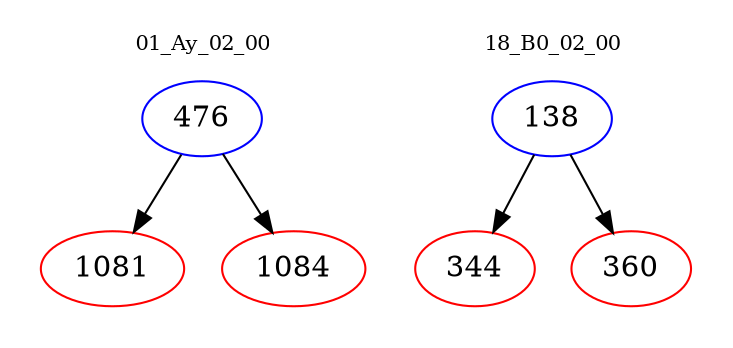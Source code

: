 digraph{
subgraph cluster_0 {
color = white
label = "01_Ay_02_00";
fontsize=10;
T0_476 [label="476", color="blue"]
T0_476 -> T0_1081 [color="black"]
T0_1081 [label="1081", color="red"]
T0_476 -> T0_1084 [color="black"]
T0_1084 [label="1084", color="red"]
}
subgraph cluster_1 {
color = white
label = "18_B0_02_00";
fontsize=10;
T1_138 [label="138", color="blue"]
T1_138 -> T1_344 [color="black"]
T1_344 [label="344", color="red"]
T1_138 -> T1_360 [color="black"]
T1_360 [label="360", color="red"]
}
}
